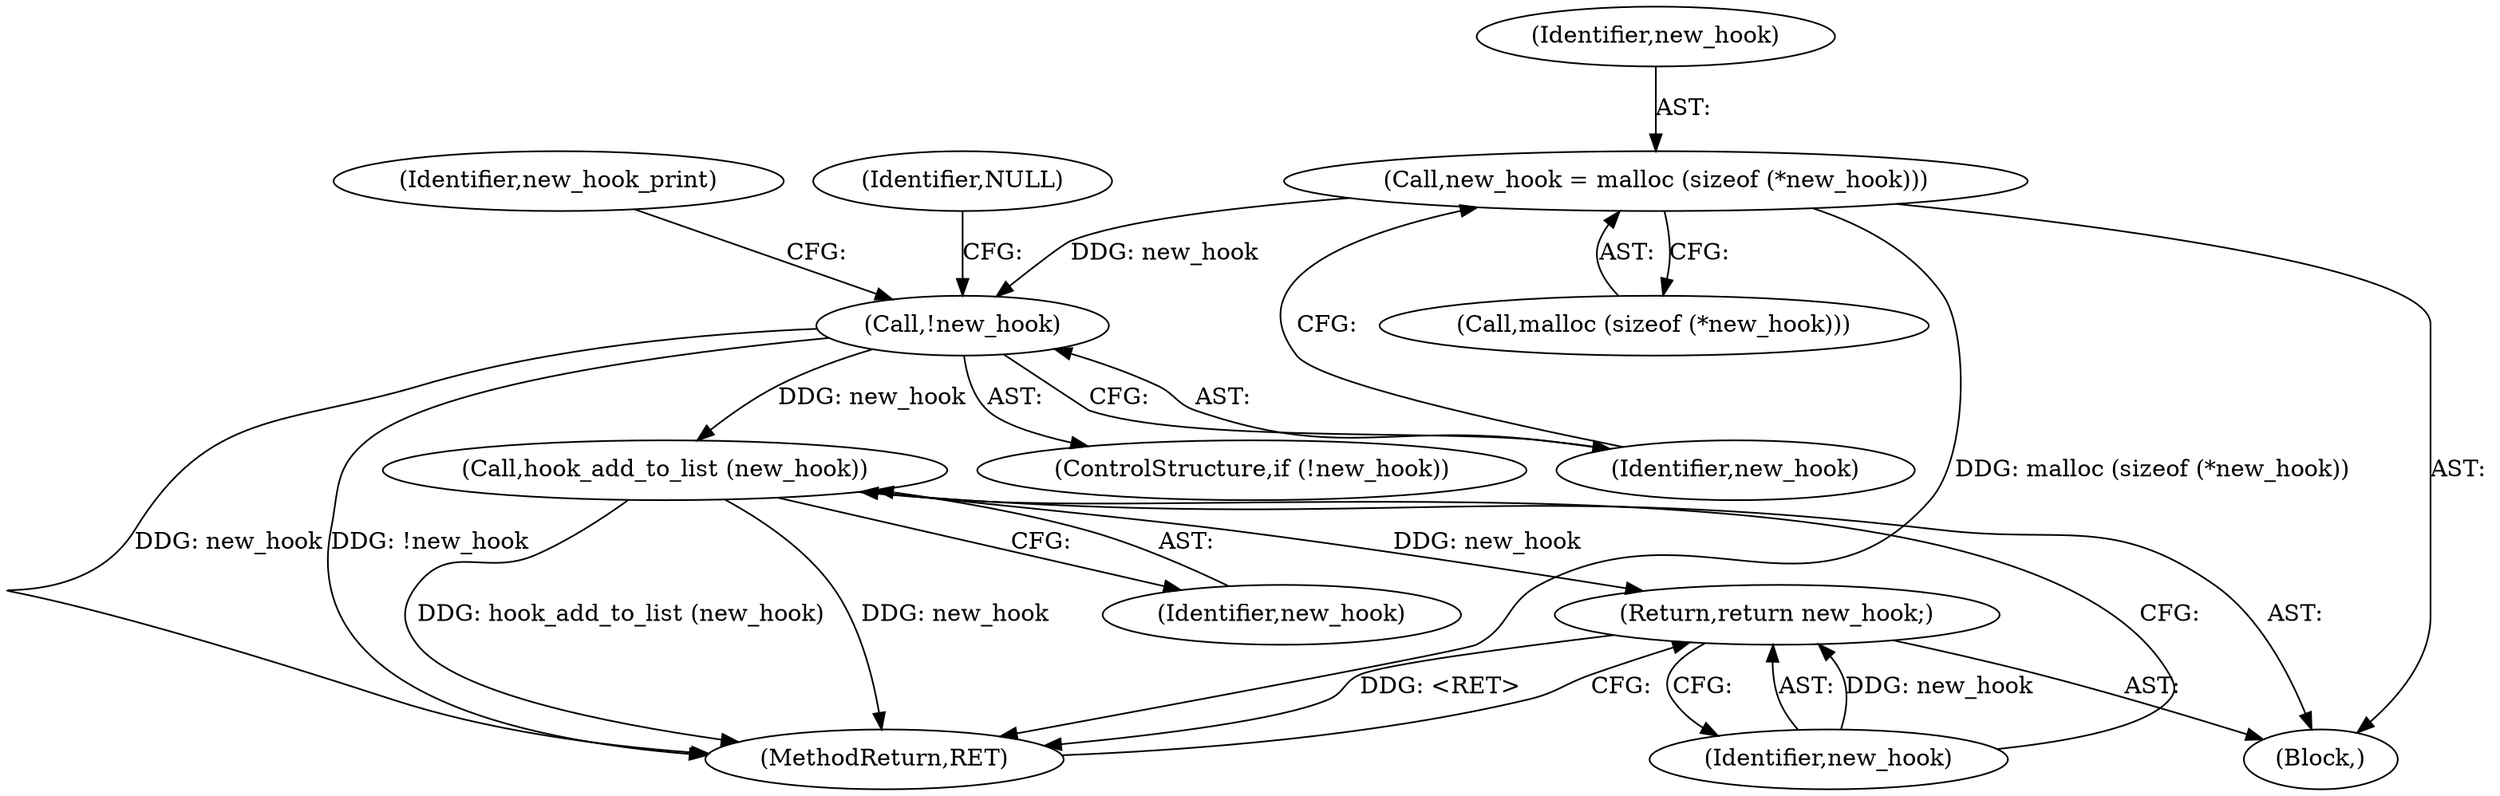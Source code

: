 digraph "0_savannah_c265cad1c95b84abfd4e8d861f25926ef13b5d91@API" {
"1000116" [label="(Call,new_hook = malloc (sizeof (*new_hook)))"];
"1000123" [label="(Call,!new_hook)"];
"1000215" [label="(Call,hook_add_to_list (new_hook))"];
"1000217" [label="(Return,return new_hook;)"];
"1000217" [label="(Return,return new_hook;)"];
"1000117" [label="(Identifier,new_hook)"];
"1000122" [label="(ControlStructure,if (!new_hook))"];
"1000128" [label="(Identifier,new_hook_print)"];
"1000216" [label="(Identifier,new_hook)"];
"1000219" [label="(MethodReturn,RET)"];
"1000126" [label="(Identifier,NULL)"];
"1000218" [label="(Identifier,new_hook)"];
"1000108" [label="(Block,)"];
"1000123" [label="(Call,!new_hook)"];
"1000116" [label="(Call,new_hook = malloc (sizeof (*new_hook)))"];
"1000124" [label="(Identifier,new_hook)"];
"1000118" [label="(Call,malloc (sizeof (*new_hook)))"];
"1000215" [label="(Call,hook_add_to_list (new_hook))"];
"1000116" -> "1000108"  [label="AST: "];
"1000116" -> "1000118"  [label="CFG: "];
"1000117" -> "1000116"  [label="AST: "];
"1000118" -> "1000116"  [label="AST: "];
"1000124" -> "1000116"  [label="CFG: "];
"1000116" -> "1000219"  [label="DDG: malloc (sizeof (*new_hook))"];
"1000116" -> "1000123"  [label="DDG: new_hook"];
"1000123" -> "1000122"  [label="AST: "];
"1000123" -> "1000124"  [label="CFG: "];
"1000124" -> "1000123"  [label="AST: "];
"1000126" -> "1000123"  [label="CFG: "];
"1000128" -> "1000123"  [label="CFG: "];
"1000123" -> "1000219"  [label="DDG: !new_hook"];
"1000123" -> "1000219"  [label="DDG: new_hook"];
"1000123" -> "1000215"  [label="DDG: new_hook"];
"1000215" -> "1000108"  [label="AST: "];
"1000215" -> "1000216"  [label="CFG: "];
"1000216" -> "1000215"  [label="AST: "];
"1000218" -> "1000215"  [label="CFG: "];
"1000215" -> "1000219"  [label="DDG: new_hook"];
"1000215" -> "1000219"  [label="DDG: hook_add_to_list (new_hook)"];
"1000215" -> "1000217"  [label="DDG: new_hook"];
"1000217" -> "1000108"  [label="AST: "];
"1000217" -> "1000218"  [label="CFG: "];
"1000218" -> "1000217"  [label="AST: "];
"1000219" -> "1000217"  [label="CFG: "];
"1000217" -> "1000219"  [label="DDG: <RET>"];
"1000218" -> "1000217"  [label="DDG: new_hook"];
}
